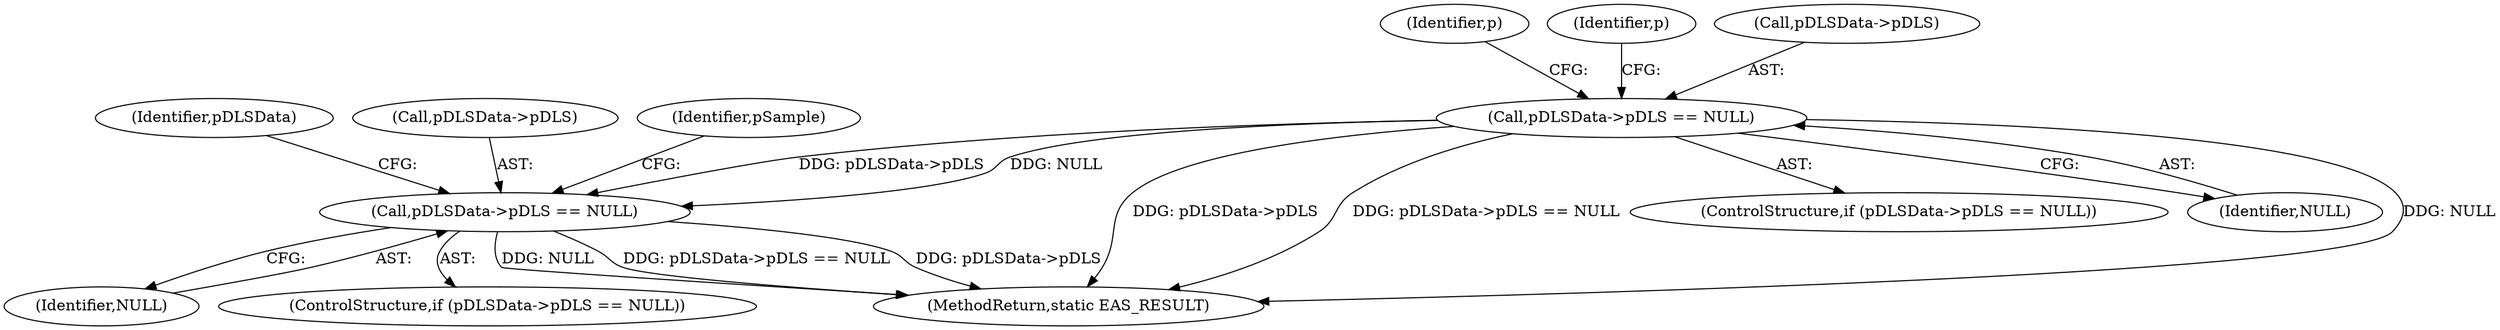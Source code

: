 digraph "0_Android_e999f077f6ef59d20282f1e04786816a31fb8be6@pointer" {
"1000263" [label="(Call,pDLSData->pDLS == NULL)"];
"1000396" [label="(Call,pDLSData->pDLS == NULL)"];
"1000396" [label="(Call,pDLSData->pDLS == NULL)"];
"1000404" [label="(Identifier,pDLSData)"];
"1000269" [label="(Identifier,p)"];
"1000274" [label="(Identifier,p)"];
"1000395" [label="(ControlStructure,if (pDLSData->pDLS == NULL))"];
"1000264" [label="(Call,pDLSData->pDLS)"];
"1000478" [label="(MethodReturn,static EAS_RESULT)"];
"1000400" [label="(Identifier,NULL)"];
"1000397" [label="(Call,pDLSData->pDLS)"];
"1000263" [label="(Call,pDLSData->pDLS == NULL)"];
"1000412" [label="(Identifier,pSample)"];
"1000262" [label="(ControlStructure,if (pDLSData->pDLS == NULL))"];
"1000267" [label="(Identifier,NULL)"];
"1000263" -> "1000262"  [label="AST: "];
"1000263" -> "1000267"  [label="CFG: "];
"1000264" -> "1000263"  [label="AST: "];
"1000267" -> "1000263"  [label="AST: "];
"1000269" -> "1000263"  [label="CFG: "];
"1000274" -> "1000263"  [label="CFG: "];
"1000263" -> "1000478"  [label="DDG: NULL"];
"1000263" -> "1000478"  [label="DDG: pDLSData->pDLS"];
"1000263" -> "1000478"  [label="DDG: pDLSData->pDLS == NULL"];
"1000263" -> "1000396"  [label="DDG: pDLSData->pDLS"];
"1000263" -> "1000396"  [label="DDG: NULL"];
"1000396" -> "1000395"  [label="AST: "];
"1000396" -> "1000400"  [label="CFG: "];
"1000397" -> "1000396"  [label="AST: "];
"1000400" -> "1000396"  [label="AST: "];
"1000404" -> "1000396"  [label="CFG: "];
"1000412" -> "1000396"  [label="CFG: "];
"1000396" -> "1000478"  [label="DDG: pDLSData->pDLS == NULL"];
"1000396" -> "1000478"  [label="DDG: pDLSData->pDLS"];
"1000396" -> "1000478"  [label="DDG: NULL"];
}
